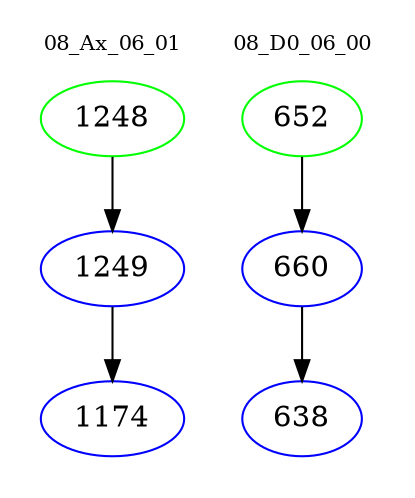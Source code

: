 digraph{
subgraph cluster_0 {
color = white
label = "08_Ax_06_01";
fontsize=10;
T0_1248 [label="1248", color="green"]
T0_1248 -> T0_1249 [color="black"]
T0_1249 [label="1249", color="blue"]
T0_1249 -> T0_1174 [color="black"]
T0_1174 [label="1174", color="blue"]
}
subgraph cluster_1 {
color = white
label = "08_D0_06_00";
fontsize=10;
T1_652 [label="652", color="green"]
T1_652 -> T1_660 [color="black"]
T1_660 [label="660", color="blue"]
T1_660 -> T1_638 [color="black"]
T1_638 [label="638", color="blue"]
}
}
